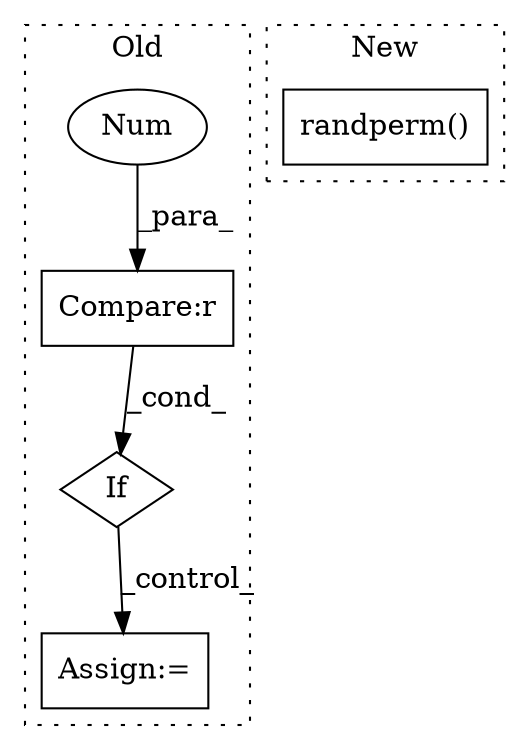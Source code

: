 digraph G {
subgraph cluster0 {
1 [label="If" a="96" s="3107" l="3" shape="diamond"];
3 [label="Compare:r" a="40" s="3110" l="16" shape="box"];
4 [label="Assign:=" a="68" s="3187" l="3" shape="box"];
5 [label="Num" a="76" s="3124" l="1" shape="ellipse"];
label = "Old";
style="dotted";
}
subgraph cluster1 {
2 [label="randperm()" a="75" s="3582,3609" l="15,1" shape="box"];
label = "New";
style="dotted";
}
1 -> 4 [label="_control_"];
3 -> 1 [label="_cond_"];
5 -> 3 [label="_para_"];
}